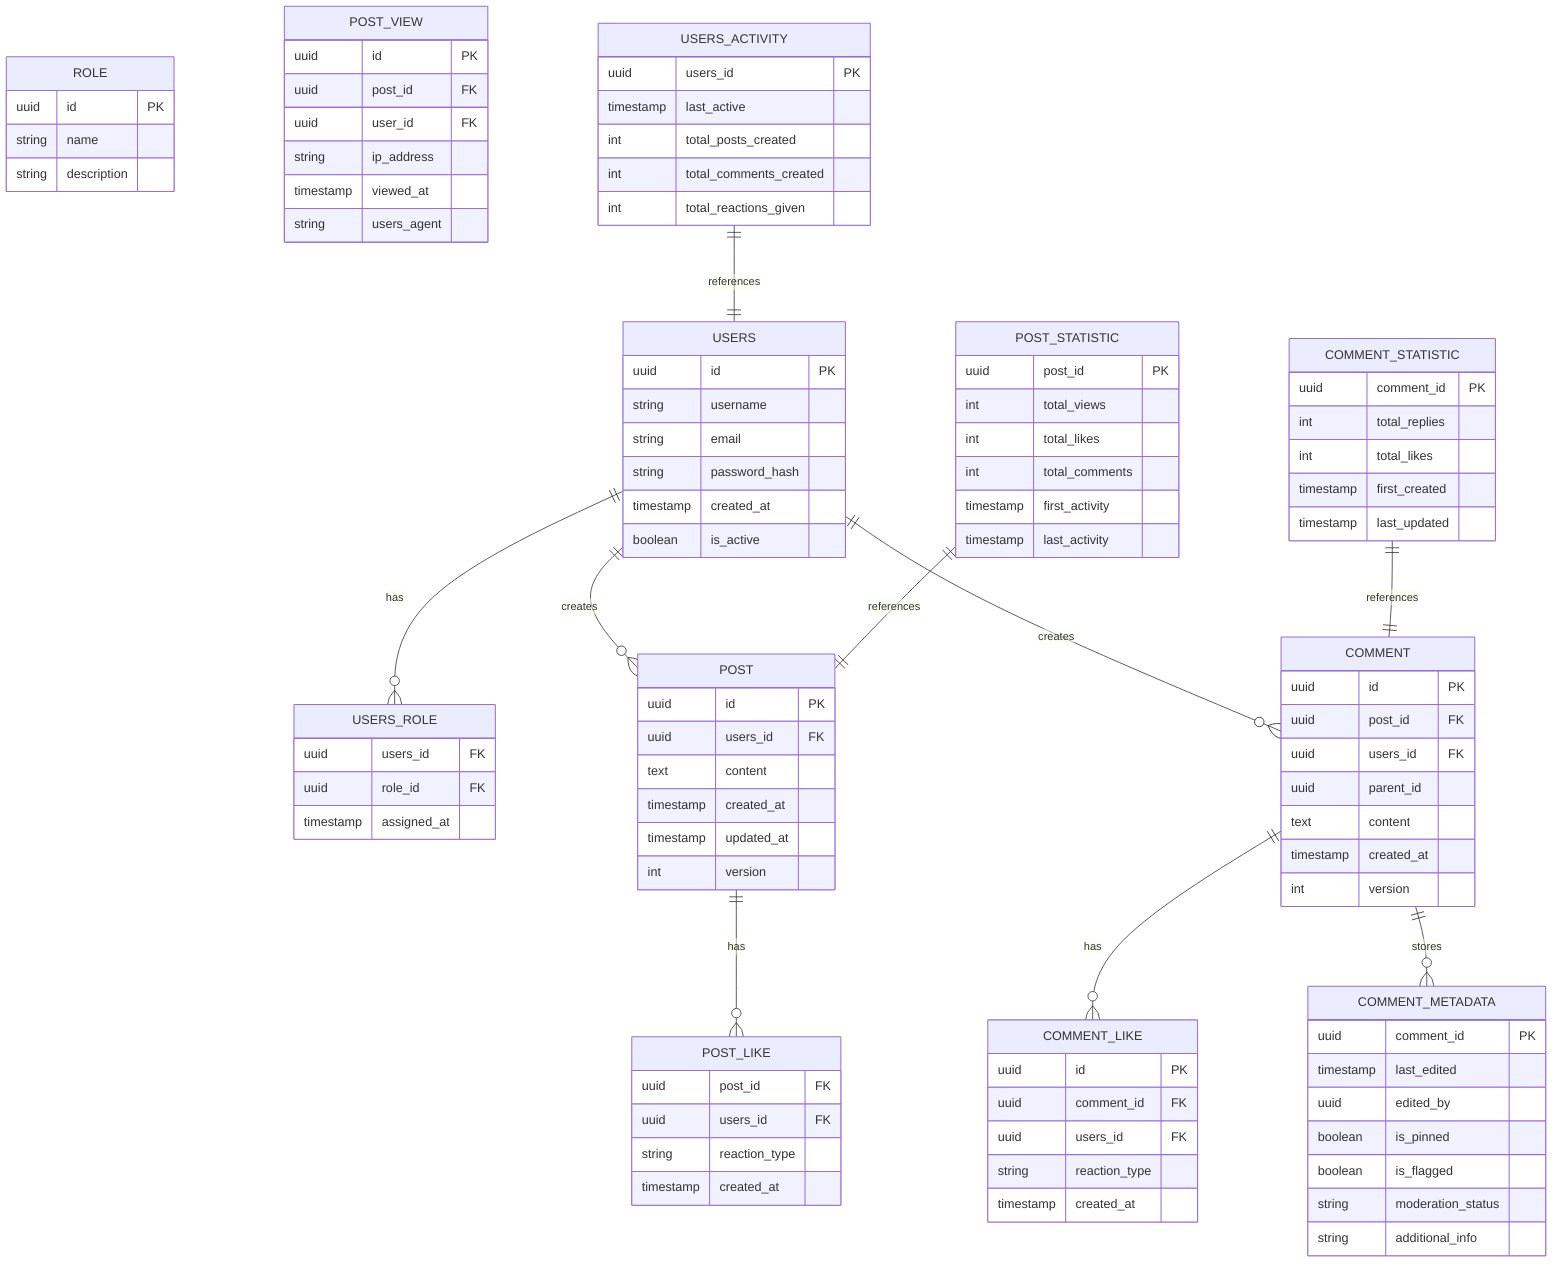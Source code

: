 erDiagram
    USERS ||--o{ USERS_ROLE : has
    USERS {
        uuid id PK
        string username
        string email
        string password_hash
        timestamp created_at
        boolean is_active
    }
    
    ROLE {
        uuid id PK
        string name
        string description
    }
    
    USERS_ROLE {
        uuid users_id FK
        uuid role_id FK
        timestamp assigned_at
    }

    POST ||--o{ POST_LIKE : has
    USERS ||--o{ POST : creates

    POST {
        uuid id PK
        uuid users_id FK
        text content
        timestamp created_at
        timestamp updated_at
        int version
    }

    POST_LIKE {
        uuid post_id FK
        uuid users_id FK
        string reaction_type
        timestamp created_at
    }
    
        POST_VIEW {
        uuid id PK
        uuid post_id FK
        uuid user_id FK
        string ip_address
        timestamp viewed_at
        string users_agent
    }

    COMMENT ||--o{ COMMENT_LIKE : "has"
    COMMENT ||--o{ COMMENT_METADATA : "stores"
    USERS ||--o{ COMMENT : "creates"

    COMMENT {
        uuid id PK
        uuid post_id FK
        uuid users_id FK
        uuid parent_id
        text content
        timestamp created_at
        int version
    }

    COMMENT_LIKE {
        uuid id PK
        uuid comment_id FK
        uuid users_id FK
        string reaction_type
        timestamp created_at
    }

    COMMENT_METADATA {
        uuid comment_id PK
        timestamp last_edited
        uuid edited_by
        boolean is_pinned
        boolean is_flagged
        string moderation_status
        string additional_info
    }

    POST_STATISTIC ||--|| POST : "references"
    COMMENT_STATISTIC ||--|| COMMENT : "references"
    USERS_ACTIVITY ||--|| USERS : "references"

    POST_STATISTIC {
        uuid post_id PK
        int total_views
        int total_likes
        int total_comments
        timestamp first_activity
        timestamp last_activity
    }

    COMMENT_STATISTIC {
        uuid comment_id PK
        int total_replies
        int total_likes
        timestamp first_created
        timestamp last_updated
    }

    USERS_ACTIVITY {
        uuid users_id PK
        timestamp last_active
        int total_posts_created
        int total_comments_created
        int total_reactions_given
    }